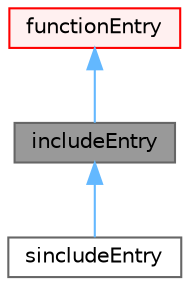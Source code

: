 digraph "includeEntry"
{
 // LATEX_PDF_SIZE
  bgcolor="transparent";
  edge [fontname=Helvetica,fontsize=10,labelfontname=Helvetica,labelfontsize=10];
  node [fontname=Helvetica,fontsize=10,shape=box,height=0.2,width=0.4];
  Node1 [id="Node000001",label="includeEntry",height=0.2,width=0.4,color="gray40", fillcolor="grey60", style="filled", fontcolor="black",tooltip="A dictionary directive for including a file, expects a single string to follow."];
  Node2 -> Node1 [id="edge1_Node000001_Node000002",dir="back",color="steelblue1",style="solid",tooltip=" "];
  Node2 [id="Node000002",label="functionEntry",height=0.2,width=0.4,color="red", fillcolor="#FFF0F0", style="filled",URL="$classFoam_1_1functionEntry.html",tooltip="A functionEntry causes entries to be added/manipulated on the specified dictionary given an input str..."];
  Node1 -> Node14 [id="edge2_Node000001_Node000014",dir="back",color="steelblue1",style="solid",tooltip=" "];
  Node14 [id="Node000014",label="sincludeEntry",height=0.2,width=0.4,color="gray40", fillcolor="white", style="filled",URL="$classFoam_1_1functionEntries_1_1sincludeEntry.html",tooltip=" "];
}
